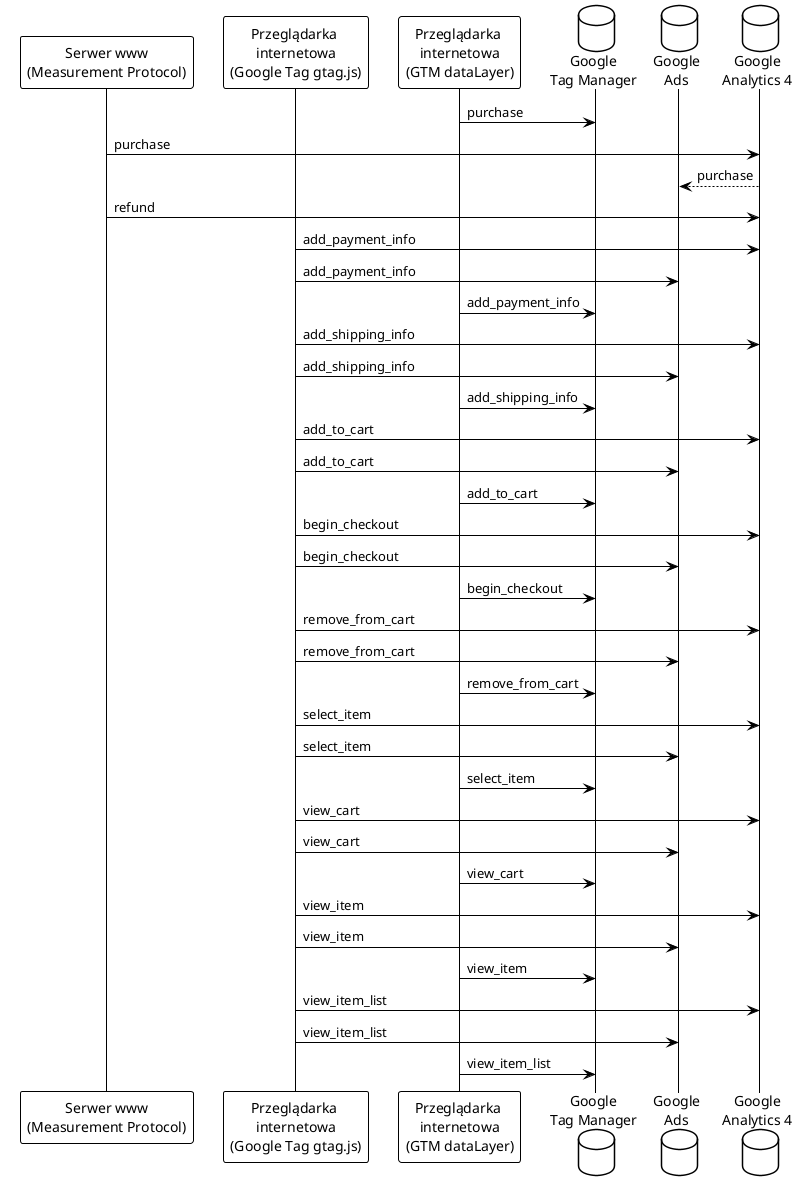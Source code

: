@startuml

!theme plain
'!theme crt-green

participant "Serwer www\n(Measurement Protocol)" as server
participant "Przeglądarka \ninternetowa\n(Google Tag gtag.js)" as webbrowser
participant "Przeglądarka \ninternetowa\n(GTM dataLayer)" as webbrowser_dl
database "Google\nTag Manager" as GTM
database "Google\nAds" as GAds
database "Google\nAnalytics 4" as GA4

webbrowser_dl -> GTM: purchase
server -> GA4: purchase
GA4 --> GAds: purchase

server -> GA4: refund

webbrowser -> GA4: add_payment_info
webbrowser -> GAds: add_payment_info
webbrowser_dl -> GTM: add_payment_info

webbrowser -> GA4: add_shipping_info
webbrowser -> GAds: add_shipping_info
webbrowser_dl -> GTM: add_shipping_info

webbrowser -> GA4: add_to_cart
webbrowser -> GAds: add_to_cart
webbrowser_dl -> GTM: add_to_cart

webbrowser -> GA4: begin_checkout
webbrowser -> GAds: begin_checkout
webbrowser_dl -> GTM: begin_checkout

webbrowser -> GA4: remove_from_cart
webbrowser -> GAds: remove_from_cart
webbrowser_dl -> GTM: remove_from_cart

webbrowser -> GA4: select_item
webbrowser -> GAds: select_item
webbrowser_dl -> GTM: select_item

webbrowser -> GA4: view_cart
webbrowser -> GAds: view_cart
webbrowser_dl -> GTM: view_cart

webbrowser -> GA4: view_item
webbrowser -> GAds: view_item
webbrowser_dl -> GTM: view_item

webbrowser -> GA4: view_item_list
webbrowser -> GAds: view_item_list
webbrowser_dl -> GTM: view_item_list

@enduml